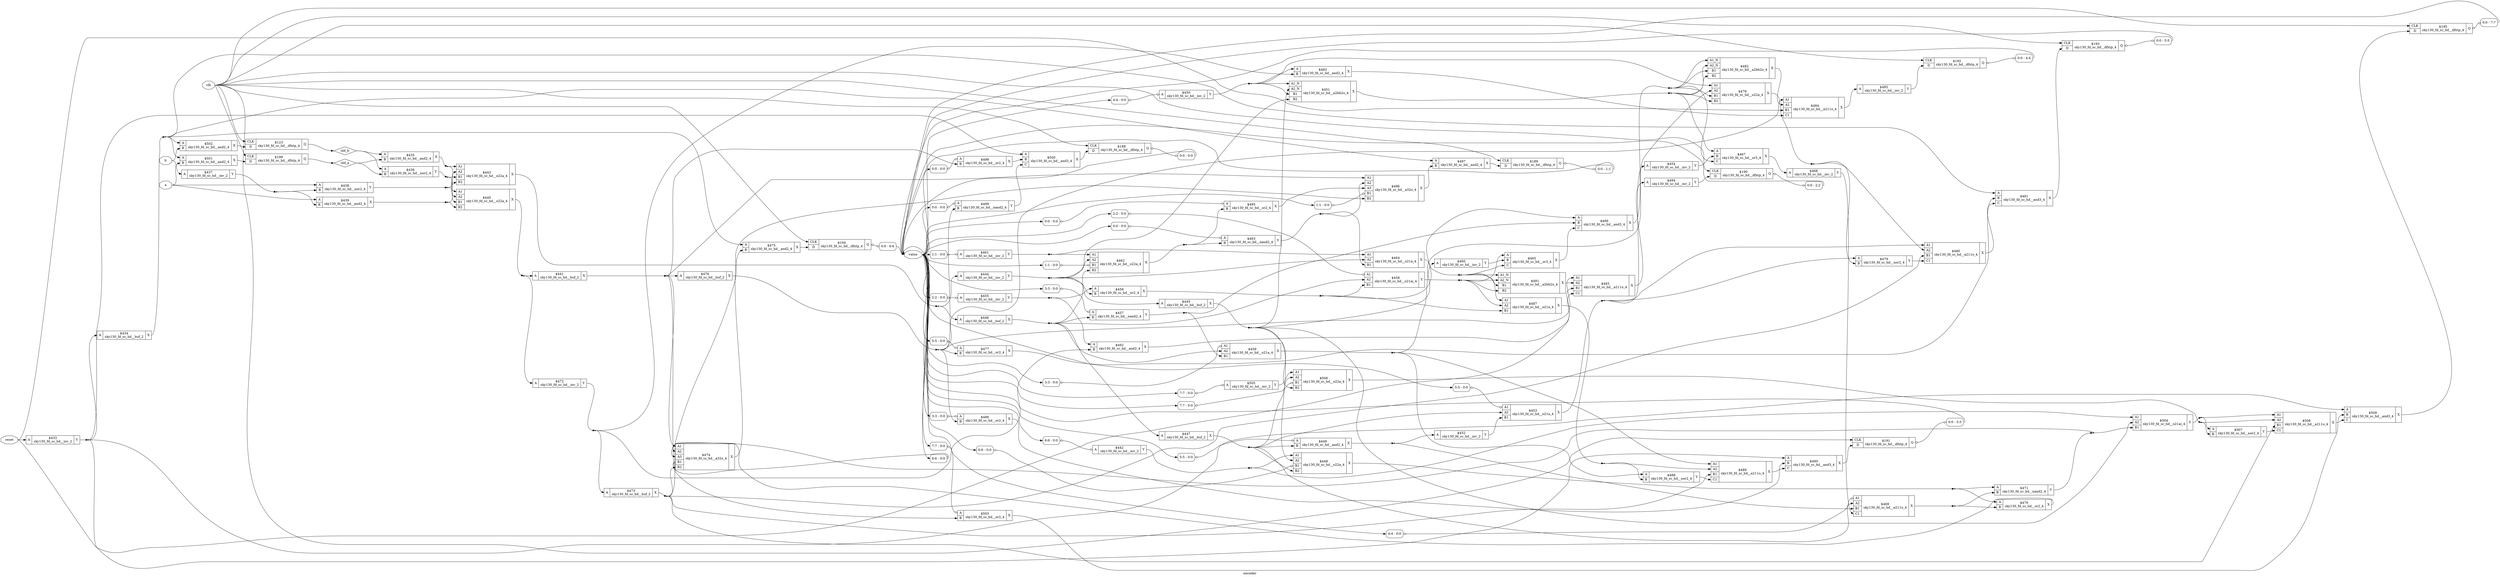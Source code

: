 digraph "encoder" {
label="encoder";
rankdir="LR";
remincross=true;
n78 [ shape=octagon, label="a", color="black", fontcolor="black" ];
n79 [ shape=octagon, label="b", color="black", fontcolor="black" ];
n80 [ shape=octagon, label="clk", color="black", fontcolor="black" ];
n81 [ shape=diamond, label="old_a", color="black", fontcolor="black" ];
n82 [ shape=diamond, label="old_b", color="black", fontcolor="black" ];
n83 [ shape=octagon, label="reset", color="black", fontcolor="black" ];
n84 [ shape=octagon, label="value", color="black", fontcolor="black" ];
c87 [ shape=record, label="{{<p85> A}|$433\nsky130_fd_sc_hd__inv_2|{<p86> Y}}" ];
c89 [ shape=record, label="{{<p85> A}|$434\nsky130_fd_sc_hd__buf_2|{<p88> X}}" ];
c91 [ shape=record, label="{{<p85> A|<p90> B}|$435\nsky130_fd_sc_hd__and2_4|{<p88> X}}" ];
c92 [ shape=record, label="{{<p85> A|<p90> B}|$436\nsky130_fd_sc_hd__nor2_4|{<p86> Y}}" ];
c93 [ shape=record, label="{{<p85> A}|$437\nsky130_fd_sc_hd__inv_2|{<p86> Y}}" ];
c94 [ shape=record, label="{{<p85> A|<p90> B}|$438\nsky130_fd_sc_hd__nor2_4|{<p86> Y}}" ];
c95 [ shape=record, label="{{<p85> A|<p90> B}|$439\nsky130_fd_sc_hd__and2_4|{<p88> X}}" ];
c100 [ shape=record, label="{{<p96> A1|<p97> A2|<p98> B1|<p99> B2}|$440\nsky130_fd_sc_hd__o22a_4|{<p88> X}}" ];
c101 [ shape=record, label="{{<p85> A}|$441\nsky130_fd_sc_hd__buf_2|{<p88> X}}" ];
c102 [ shape=record, label="{{<p85> A}|$442\nsky130_fd_sc_hd__inv_2|{<p86> Y}}" ];
x0 [ shape=record, style=rounded, label="<s0> 6:6 - 0:0 " ];
x0:e -> c102:p85:w [arrowhead=odiamond, arrowtail=odiamond, dir=both, color="black", label=""];
c103 [ shape=record, label="{{<p96> A1|<p97> A2|<p98> B1|<p99> B2}|$443\nsky130_fd_sc_hd__o22a_4|{<p88> X}}" ];
c104 [ shape=record, label="{{<p85> A}|$444\nsky130_fd_sc_hd__inv_2|{<p86> Y}}" ];
c105 [ shape=record, label="{{<p85> A}|$445\nsky130_fd_sc_hd__buf_2|{<p88> X}}" ];
c106 [ shape=record, label="{{<p85> A}|$446\nsky130_fd_sc_hd__buf_2|{<p88> X}}" ];
c107 [ shape=record, label="{{<p85> A}|$447\nsky130_fd_sc_hd__buf_2|{<p88> X}}" ];
c108 [ shape=record, label="{{<p96> A1|<p97> A2|<p98> B1|<p99> B2}|$448\nsky130_fd_sc_hd__o22a_4|{<p88> X}}" ];
x1 [ shape=record, style=rounded, label="<s0> 6:6 - 0:0 " ];
x1:e -> c108:p98:w [arrowhead=odiamond, arrowtail=odiamond, dir=both, color="black", label=""];
c109 [ shape=record, label="{{<p85> A|<p90> B}|$449\nsky130_fd_sc_hd__and2_4|{<p88> X}}" ];
x2 [ shape=record, style=rounded, label="<s0> 5:5 - 0:0 " ];
x2:e -> c109:p85:w [arrowhead=odiamond, arrowtail=odiamond, dir=both, color="black", label=""];
c110 [ shape=record, label="{{<p85> A}|$450\nsky130_fd_sc_hd__inv_2|{<p86> Y}}" ];
x3 [ shape=record, style=rounded, label="<s0> 4:4 - 0:0 " ];
x3:e -> c110:p85:w [arrowhead=odiamond, arrowtail=odiamond, dir=both, color="black", label=""];
c113 [ shape=record, label="{{<p111> A1_N|<p112> A2_N|<p98> B1|<p99> B2}|$451\nsky130_fd_sc_hd__a2bb2o_4|{<p88> X}}" ];
c114 [ shape=record, label="{{<p85> A}|$452\nsky130_fd_sc_hd__inv_2|{<p86> Y}}" ];
c115 [ shape=record, label="{{<p96> A1|<p97> A2|<p98> B1}|$453\nsky130_fd_sc_hd__o21a_4|{<p88> X}}" ];
x4 [ shape=record, style=rounded, label="<s0> 5:5 - 0:0 " ];
x4:e -> c115:p96:w [arrowhead=odiamond, arrowtail=odiamond, dir=both, color="black", label=""];
c116 [ shape=record, label="{{<p85> A}|$454\nsky130_fd_sc_hd__inv_2|{<p86> Y}}" ];
c117 [ shape=record, label="{{<p85> A}|$455\nsky130_fd_sc_hd__inv_2|{<p86> Y}}" ];
x5 [ shape=record, style=rounded, label="<s0> 2:2 - 0:0 " ];
x5:e -> c117:p85:w [arrowhead=odiamond, arrowtail=odiamond, dir=both, color="black", label=""];
c118 [ shape=record, label="{{<p85> A|<p90> B}|$456\nsky130_fd_sc_hd__or2_4|{<p88> X}}" ];
c119 [ shape=record, label="{{<p85> A|<p90> B}|$457\nsky130_fd_sc_hd__nand2_4|{<p86> Y}}" ];
x6 [ shape=record, style=rounded, label="<s0> 3:3 - 0:0 " ];
x6:e -> c119:p85:w [arrowhead=odiamond, arrowtail=odiamond, dir=both, color="black", label=""];
c120 [ shape=record, label="{{<p96> A1|<p97> A2|<p98> B1}|$458\nsky130_fd_sc_hd__o21ai_4|{<p86> Y}}" ];
x7 [ shape=record, style=rounded, label="<s0> 2:2 - 0:0 " ];
x7:e -> c120:p96:w [arrowhead=odiamond, arrowtail=odiamond, dir=both, color="black", label=""];
c121 [ shape=record, label="{{<p96> A1|<p97> A2|<p98> B1}|$459\nsky130_fd_sc_hd__o21a_4|{<p88> X}}" ];
x8 [ shape=record, style=rounded, label="<s0> 3:3 - 0:0 " ];
x8:e -> c121:p96:w [arrowhead=odiamond, arrowtail=odiamond, dir=both, color="black", label=""];
c122 [ shape=record, label="{{<p85> A}|$460\nsky130_fd_sc_hd__inv_2|{<p86> Y}}" ];
c123 [ shape=record, label="{{<p85> A}|$461\nsky130_fd_sc_hd__inv_2|{<p86> Y}}" ];
x9 [ shape=record, style=rounded, label="<s0> 1:1 - 0:0 " ];
x9:e -> c123:p85:w [arrowhead=odiamond, arrowtail=odiamond, dir=both, color="black", label=""];
c124 [ shape=record, label="{{<p96> A1|<p97> A2|<p98> B1|<p99> B2}|$462\nsky130_fd_sc_hd__o22a_4|{<p88> X}}" ];
x10 [ shape=record, style=rounded, label="<s0> 1:1 - 0:0 " ];
x10:e -> c124:p98:w [arrowhead=odiamond, arrowtail=odiamond, dir=both, color="black", label=""];
c125 [ shape=record, label="{{<p85> A|<p90> B}|$463\nsky130_fd_sc_hd__nand2_4|{<p86> Y}}" ];
x11 [ shape=record, style=rounded, label="<s0> 0:0 - 0:0 " ];
x11:e -> c125:p85:w [arrowhead=odiamond, arrowtail=odiamond, dir=both, color="black", label=""];
c126 [ shape=record, label="{{<p96> A1|<p97> A2|<p98> B1}|$464\nsky130_fd_sc_hd__o21a_4|{<p88> X}}" ];
c128 [ shape=record, label="{{<p85> A|<p90> B|<p127> C}|$465\nsky130_fd_sc_hd__or3_4|{<p88> X}}" ];
c129 [ shape=record, label="{{<p85> A|<p90> B|<p127> C}|$466\nsky130_fd_sc_hd__and3_4|{<p88> X}}" ];
c130 [ shape=record, label="{{<p85> A|<p90> B|<p127> C}|$467\nsky130_fd_sc_hd__or3_4|{<p88> X}}" ];
c131 [ shape=record, label="{{<p85> A}|$468\nsky130_fd_sc_hd__inv_2|{<p86> Y}}" ];
c133 [ shape=record, label="{{<p96> A1|<p97> A2|<p98> B1|<p132> C1}|$469\nsky130_fd_sc_hd__a211o_4|{<p88> X}}" ];
x12 [ shape=record, style=rounded, label="<s0> 4:4 - 0:0 " ];
x12:e -> c133:p96:w [arrowhead=odiamond, arrowtail=odiamond, dir=both, color="black", label=""];
c134 [ shape=record, label="{{<p85> A|<p90> B}|$470\nsky130_fd_sc_hd__or2_4|{<p88> X}}" ];
c135 [ shape=record, label="{{<p85> A|<p90> B}|$471\nsky130_fd_sc_hd__nand2_4|{<p86> Y}}" ];
c136 [ shape=record, label="{{<p85> A}|$472\nsky130_fd_sc_hd__inv_2|{<p86> Y}}" ];
c137 [ shape=record, label="{{<p85> A}|$473\nsky130_fd_sc_hd__buf_2|{<p88> X}}" ];
c139 [ shape=record, label="{{<p96> A1|<p97> A2|<p138> A3|<p98> B1|<p99> B2}|$474\nsky130_fd_sc_hd__a32o_4|{<p88> X}}" ];
x13 [ shape=record, style=rounded, label="<s0> 6:6 - 0:0 " ];
x13:e -> c139:p98:w [arrowhead=odiamond, arrowtail=odiamond, dir=both, color="black", label=""];
c140 [ shape=record, label="{{<p85> A|<p90> B}|$475\nsky130_fd_sc_hd__and2_4|{<p88> X}}" ];
c141 [ shape=record, label="{{<p85> A}|$476\nsky130_fd_sc_hd__buf_2|{<p88> X}}" ];
c142 [ shape=record, label="{{<p85> A|<p90> B}|$477\nsky130_fd_sc_hd__or2_4|{<p88> X}}" ];
x14 [ shape=record, style=rounded, label="<s0> 5:5 - 0:0 " ];
x14:e -> c142:p85:w [arrowhead=odiamond, arrowtail=odiamond, dir=both, color="black", label=""];
c143 [ shape=record, label="{{<p96> A1|<p97> A2|<p98> B1|<p99> B2}|$478\nsky130_fd_sc_hd__o22a_4|{<p88> X}}" ];
c144 [ shape=record, label="{{<p85> A|<p90> B}|$479\nsky130_fd_sc_hd__nor2_4|{<p86> Y}}" ];
c145 [ shape=record, label="{{<p96> A1|<p97> A2|<p98> B1|<p132> C1}|$480\nsky130_fd_sc_hd__a211o_4|{<p88> X}}" ];
c146 [ shape=record, label="{{<p85> A|<p90> B|<p127> C}|$481\nsky130_fd_sc_hd__and3_4|{<p88> X}}" ];
c147 [ shape=record, label="{{<p111> A1_N|<p112> A2_N|<p98> B1|<p99> B2}|$482\nsky130_fd_sc_hd__a2bb2o_4|{<p88> X}}" ];
c148 [ shape=record, label="{{<p85> A|<p90> B}|$483\nsky130_fd_sc_hd__and2_4|{<p88> X}}" ];
c149 [ shape=record, label="{{<p96> A1|<p97> A2|<p98> B1|<p132> C1}|$484\nsky130_fd_sc_hd__a211o_4|{<p88> X}}" ];
c150 [ shape=record, label="{{<p85> A}|$485\nsky130_fd_sc_hd__inv_2|{<p86> Y}}" ];
c151 [ shape=record, label="{{<p85> A|<p90> B}|$486\nsky130_fd_sc_hd__or2_4|{<p88> X}}" ];
x15 [ shape=record, style=rounded, label="<s0> 3:3 - 0:0 " ];
x15:e -> c151:p85:w [arrowhead=odiamond, arrowtail=odiamond, dir=both, color="black", label=""];
c152 [ shape=record, label="{{<p96> A1|<p97> A2|<p98> B1}|$487\nsky130_fd_sc_hd__o21a_4|{<p88> X}}" ];
c153 [ shape=record, label="{{<p85> A|<p90> B}|$488\nsky130_fd_sc_hd__nor2_4|{<p86> Y}}" ];
c154 [ shape=record, label="{{<p96> A1|<p97> A2|<p98> B1|<p132> C1}|$489\nsky130_fd_sc_hd__a211o_4|{<p88> X}}" ];
c155 [ shape=record, label="{{<p85> A|<p90> B|<p127> C}|$490\nsky130_fd_sc_hd__and3_4|{<p88> X}}" ];
c156 [ shape=record, label="{{<p111> A1_N|<p112> A2_N|<p98> B1|<p99> B2}|$491\nsky130_fd_sc_hd__a2bb2o_4|{<p88> X}}" ];
c157 [ shape=record, label="{{<p85> A|<p90> B}|$492\nsky130_fd_sc_hd__and2_4|{<p88> X}}" ];
c158 [ shape=record, label="{{<p96> A1|<p97> A2|<p98> B1|<p132> C1}|$493\nsky130_fd_sc_hd__a211o_4|{<p88> X}}" ];
c159 [ shape=record, label="{{<p85> A}|$494\nsky130_fd_sc_hd__inv_2|{<p86> Y}}" ];
c160 [ shape=record, label="{{<p85> A|<p90> B}|$495\nsky130_fd_sc_hd__or2_4|{<p88> X}}" ];
x16 [ shape=record, style=rounded, label="<s0> 0:0 - 0:0 " ];
x16:e -> c160:p85:w [arrowhead=odiamond, arrowtail=odiamond, dir=both, color="black", label=""];
c161 [ shape=record, label="{{<p96> A1|<p97> A2|<p138> A3|<p98> B1|<p99> B2}|$496\nsky130_fd_sc_hd__a32o_4|{<p88> X}}" ];
x17 [ shape=record, style=rounded, label="<s0> 1:1 - 0:0 " ];
x17:e -> c161:p98:w [arrowhead=odiamond, arrowtail=odiamond, dir=both, color="black", label=""];
c162 [ shape=record, label="{{<p85> A|<p90> B}|$497\nsky130_fd_sc_hd__and2_4|{<p88> X}}" ];
c163 [ shape=record, label="{{<p85> A|<p90> B}|$498\nsky130_fd_sc_hd__or2_4|{<p88> X}}" ];
x18 [ shape=record, style=rounded, label="<s0> 0:0 - 0:0 " ];
x18:e -> c163:p85:w [arrowhead=odiamond, arrowtail=odiamond, dir=both, color="black", label=""];
c164 [ shape=record, label="{{<p85> A|<p90> B}|$499\nsky130_fd_sc_hd__nand2_4|{<p86> Y}}" ];
x19 [ shape=record, style=rounded, label="<s0> 0:0 - 0:0 " ];
x19:e -> c164:p85:w [arrowhead=odiamond, arrowtail=odiamond, dir=both, color="black", label=""];
c165 [ shape=record, label="{{<p85> A|<p90> B|<p127> C}|$500\nsky130_fd_sc_hd__and3_4|{<p88> X}}" ];
c166 [ shape=record, label="{{<p85> A|<p90> B}|$501\nsky130_fd_sc_hd__and2_4|{<p88> X}}" ];
c167 [ shape=record, label="{{<p85> A|<p90> B}|$502\nsky130_fd_sc_hd__and2_4|{<p88> X}}" ];
c168 [ shape=record, label="{{<p85> A|<p90> B}|$503\nsky130_fd_sc_hd__or2_4|{<p88> X}}" ];
x20 [ shape=record, style=rounded, label="<s0> 7:7 - 0:0 " ];
x20:e -> c168:p85:w [arrowhead=odiamond, arrowtail=odiamond, dir=both, color="black", label=""];
c169 [ shape=record, label="{{<p96> A1|<p97> A2|<p98> B1}|$504\nsky130_fd_sc_hd__o21ai_4|{<p86> Y}}" ];
c170 [ shape=record, label="{{<p85> A}|$505\nsky130_fd_sc_hd__inv_2|{<p86> Y}}" ];
x21 [ shape=record, style=rounded, label="<s0> 7:7 - 0:0 " ];
x21:e -> c170:p85:w [arrowhead=odiamond, arrowtail=odiamond, dir=both, color="black", label=""];
c171 [ shape=record, label="{{<p96> A1|<p97> A2|<p98> B1|<p99> B2}|$506\nsky130_fd_sc_hd__o22a_4|{<p88> X}}" ];
x22 [ shape=record, style=rounded, label="<s0> 7:7 - 0:0 " ];
x22:e -> c171:p98:w [arrowhead=odiamond, arrowtail=odiamond, dir=both, color="black", label=""];
c172 [ shape=record, label="{{<p85> A|<p90> B}|$507\nsky130_fd_sc_hd__nor2_4|{<p86> Y}}" ];
c173 [ shape=record, label="{{<p96> A1|<p97> A2|<p98> B1|<p132> C1}|$508\nsky130_fd_sc_hd__a211o_4|{<p88> X}}" ];
c174 [ shape=record, label="{{<p85> A|<p90> B|<p127> C}|$509\nsky130_fd_sc_hd__and3_4|{<p88> X}}" ];
c178 [ shape=record, label="{{<p175> CLK|<p176> D}|$123\nsky130_fd_sc_hd__dfxtp_4|{<p177> Q}}" ];
c179 [ shape=record, label="{{<p175> CLK|<p176> D}|$199\nsky130_fd_sc_hd__dfxtp_4|{<p177> Q}}" ];
c180 [ shape=record, label="{{<p175> CLK|<p176> D}|$188\nsky130_fd_sc_hd__dfxtp_4|{<p177> Q}}" ];
x23 [ shape=record, style=rounded, label="<s0> 0:0 - 0:0 " ];
c180:p177:e -> x23:w [arrowhead=odiamond, arrowtail=odiamond, dir=both, color="black", label=""];
c181 [ shape=record, label="{{<p175> CLK|<p176> D}|$189\nsky130_fd_sc_hd__dfxtp_4|{<p177> Q}}" ];
x24 [ shape=record, style=rounded, label="<s0> 0:0 - 1:1 " ];
c181:p177:e -> x24:w [arrowhead=odiamond, arrowtail=odiamond, dir=both, color="black", label=""];
c182 [ shape=record, label="{{<p175> CLK|<p176> D}|$190\nsky130_fd_sc_hd__dfxtp_4|{<p177> Q}}" ];
x25 [ shape=record, style=rounded, label="<s0> 0:0 - 2:2 " ];
c182:p177:e -> x25:w [arrowhead=odiamond, arrowtail=odiamond, dir=both, color="black", label=""];
c183 [ shape=record, label="{{<p175> CLK|<p176> D}|$191\nsky130_fd_sc_hd__dfxtp_4|{<p177> Q}}" ];
x26 [ shape=record, style=rounded, label="<s0> 0:0 - 3:3 " ];
c183:p177:e -> x26:w [arrowhead=odiamond, arrowtail=odiamond, dir=both, color="black", label=""];
c184 [ shape=record, label="{{<p175> CLK|<p176> D}|$192\nsky130_fd_sc_hd__dfxtp_4|{<p177> Q}}" ];
x27 [ shape=record, style=rounded, label="<s0> 0:0 - 4:4 " ];
c184:p177:e -> x27:w [arrowhead=odiamond, arrowtail=odiamond, dir=both, color="black", label=""];
c185 [ shape=record, label="{{<p175> CLK|<p176> D}|$193\nsky130_fd_sc_hd__dfxtp_4|{<p177> Q}}" ];
x28 [ shape=record, style=rounded, label="<s0> 0:0 - 5:5 " ];
c185:p177:e -> x28:w [arrowhead=odiamond, arrowtail=odiamond, dir=both, color="black", label=""];
c186 [ shape=record, label="{{<p175> CLK|<p176> D}|$194\nsky130_fd_sc_hd__dfxtp_4|{<p177> Q}}" ];
x29 [ shape=record, style=rounded, label="<s0> 0:0 - 6:6 " ];
c186:p177:e -> x29:w [arrowhead=odiamond, arrowtail=odiamond, dir=both, color="black", label=""];
c187 [ shape=record, label="{{<p175> CLK|<p176> D}|$195\nsky130_fd_sc_hd__dfxtp_4|{<p177> Q}}" ];
x30 [ shape=record, style=rounded, label="<s0> 0:0 - 7:7 " ];
c187:p177:e -> x30:w [arrowhead=odiamond, arrowtail=odiamond, dir=both, color="black", label=""];
c167:p88:e -> c178:p176:w [color="black", label=""];
c174:p88:e -> c187:p176:w [color="black", label=""];
n11 [ shape=point ];
c87:p86:e -> n11:w [color="black", label=""];
n11:e -> c155:p85:w [color="black", label=""];
n11:e -> c165:p85:w [color="black", label=""];
n11:e -> c174:p85:w [color="black", label=""];
n11:e -> c89:p85:w [color="black", label=""];
n12 [ shape=point ];
c89:p88:e -> n12:w [color="black", label=""];
n12:e -> c140:p85:w [color="black", label=""];
n12:e -> c146:p85:w [color="black", label=""];
n12:e -> c162:p85:w [color="black", label=""];
n12:e -> c166:p85:w [color="black", label=""];
n12:e -> c167:p85:w [color="black", label=""];
n13 [ shape=point ];
c91:p88:e -> n13:w [color="black", label=""];
n13:e -> c100:p96:w [color="black", label=""];
n13:e -> c103:p96:w [color="black", label=""];
n14 [ shape=point ];
c92:p86:e -> n14:w [color="black", label=""];
n14:e -> c100:p97:w [color="black", label=""];
n14:e -> c103:p98:w [color="black", label=""];
n15 [ shape=point ];
c93:p86:e -> n15:w [color="black", label=""];
n15:e -> c94:p90:w [color="black", label=""];
n15:e -> c95:p90:w [color="black", label=""];
n16 [ shape=point ];
c94:p86:e -> n16:w [color="black", label=""];
n16:e -> c100:p98:w [color="black", label=""];
n16:e -> c103:p97:w [color="black", label=""];
n17 [ shape=point ];
c95:p88:e -> n17:w [color="black", label=""];
n17:e -> c100:p99:w [color="black", label=""];
n17:e -> c103:p99:w [color="black", label=""];
n18 [ shape=point ];
c100:p88:e -> n18:w [color="black", label=""];
n18:e -> c101:p85:w [color="black", label=""];
n18:e -> c136:p85:w [color="black", label=""];
n19 [ shape=point ];
c101:p88:e -> n19:w [color="black", label=""];
n19:e -> c139:p96:w [color="black", label=""];
n19:e -> c141:p85:w [color="black", label=""];
n19:e -> c161:p96:w [color="black", label=""];
n19:e -> c163:p90:w [color="black", label=""];
n19:e -> c168:p90:w [color="black", label=""];
c166:p88:e -> c179:p176:w [color="black", label=""];
n20 [ shape=point ];
c102:p86:e -> n20:w [color="black", label=""];
n20:e -> c108:p96:w [color="black", label=""];
n20:e -> c169:p96:w [color="black", label=""];
n21 [ shape=point ];
c103:p88:e -> n21:w [color="black", label=""];
n21:e -> c104:p85:w [color="black", label=""];
n21:e -> c106:p85:w [color="black", label=""];
n22 [ shape=point ];
c104:p86:e -> n22:w [color="black", label=""];
n22:e -> c105:p85:w [color="black", label=""];
n22:e -> c113:p99:w [color="black", label=""];
n22:e -> c118:p90:w [color="black", label=""];
n22:e -> c124:p97:w [color="black", label=""];
n22:e -> c126:p97:w [color="black", label=""];
n23 [ shape=point ];
c105:p88:e -> n23:w [color="black", label=""];
n23:e -> c108:p97:w [color="black", label=""];
n23:e -> c113:p112:w [color="black", label=""];
n23:e -> c143:p97:w [color="black", label=""];
n23:e -> c169:p97:w [color="black", label=""];
n23:e -> c171:p99:w [color="black", label=""];
n24 [ shape=point ];
c106:p88:e -> n24:w [color="black", label=""];
n24:e -> c107:p85:w [color="black", label=""];
n24:e -> c119:p90:w [color="black", label=""];
n24:e -> c120:p97:w [color="black", label=""];
n24:e -> c121:p97:w [color="black", label=""];
n24:e -> c124:p99:w [color="black", label=""];
n25 [ shape=point ];
c107:p88:e -> n25:w [color="black", label=""];
n25:e -> c108:p99:w [color="black", label=""];
n25:e -> c109:p90:w [color="black", label=""];
n25:e -> c115:p97:w [color="black", label=""];
n25:e -> c133:p97:w [color="black", label=""];
n25:e -> c171:p97:w [color="black", label=""];
n26 [ shape=point ];
c108:p88:e -> n26:w [color="black", label=""];
n26:e -> c134:p85:w [color="black", label=""];
n26:e -> c135:p85:w [color="black", label=""];
n27 [ shape=point ];
c109:p88:e -> n27:w [color="black", label=""];
n27:e -> c114:p85:w [color="black", label=""];
n27:e -> c133:p98:w [color="black", label=""];
n28 [ shape=point ];
c110:p86:e -> n28:w [color="black", label=""];
n28:e -> c113:p111:w [color="black", label=""];
n28:e -> c113:p98:w [color="black", label=""];
n28:e -> c143:p96:w [color="black", label=""];
n28:e -> c148:p85:w [color="black", label=""];
n29 [ shape=point ];
c113:p88:e -> n29:w [color="black", label=""];
n29:e -> c130:p85:w [color="black", label=""];
n29:e -> c143:p99:w [color="black", label=""];
n29:e -> c147:p112:w [color="black", label=""];
n29:e -> c147:p99:w [color="black", label=""];
c165:p88:e -> c180:p176:w [color="black", label=""];
c114:p86:e -> c115:p98:w [color="black", label=""];
n31 [ shape=point ];
c115:p88:e -> n31:w [color="black", label=""];
n31:e -> c116:p85:w [color="black", label=""];
n31:e -> c144:p85:w [color="black", label=""];
n31:e -> c145:p96:w [color="black", label=""];
c116:p86:e -> c130:p90:w [color="black", label=""];
n33 [ shape=point ];
c117:p86:e -> n33:w [color="black", label=""];
n33:e -> c118:p85:w [color="black", label=""];
n33:e -> c157:p85:w [color="black", label=""];
n34 [ shape=point ];
c118:p88:e -> n34:w [color="black", label=""];
n34:e -> c120:p98:w [color="black", label=""];
n34:e -> c129:p85:w [color="black", label=""];
n34:e -> c152:p98:w [color="black", label=""];
n35 [ shape=point ];
c119:p86:e -> n35:w [color="black", label=""];
n35:e -> c121:p98:w [color="black", label=""];
n35:e -> c129:p90:w [color="black", label=""];
n36 [ shape=point ];
c120:p86:e -> n36:w [color="black", label=""];
n36:e -> c128:p85:w [color="black", label=""];
n36:e -> c152:p97:w [color="black", label=""];
n36:e -> c156:p112:w [color="black", label=""];
n36:e -> c156:p99:w [color="black", label=""];
n37 [ shape=point ];
c121:p88:e -> n37:w [color="black", label=""];
n37:e -> c122:p85:w [color="black", label=""];
n37:e -> c153:p85:w [color="black", label=""];
n37:e -> c154:p96:w [color="black", label=""];
c122:p86:e -> c128:p90:w [color="black", label=""];
n39 [ shape=point ];
c123:p86:e -> n39:w [color="black", label=""];
n39:e -> c124:p96:w [color="black", label=""];
n39:e -> c126:p96:w [color="black", label=""];
c162:p88:e -> c181:p176:w [color="black", label=""];
n40 [ shape=point ];
c124:p88:e -> n40:w [color="black", label=""];
n40:e -> c125:p90:w [color="black", label=""];
n40:e -> c160:p90:w [color="black", label=""];
n41 [ shape=point ];
c125:p86:e -> n41:w [color="black", label=""];
n41:e -> c126:p98:w [color="black", label=""];
n41:e -> c161:p97:w [color="black", label=""];
n42 [ shape=point ];
c126:p88:e -> n42:w [color="black", label=""];
n42:e -> c128:p127:w [color="black", label=""];
n42:e -> c152:p96:w [color="black", label=""];
n42:e -> c156:p111:w [color="black", label=""];
n42:e -> c156:p98:w [color="black", label=""];
c128:p88:e -> c129:p127:w [color="black", label=""];
n44 [ shape=point ];
c129:p88:e -> n44:w [color="black", label=""];
n44:e -> c130:p127:w [color="black", label=""];
n44:e -> c143:p98:w [color="black", label=""];
n44:e -> c147:p111:w [color="black", label=""];
n44:e -> c147:p98:w [color="black", label=""];
c130:p88:e -> c131:p85:w [color="black", label=""];
c131:p86:e -> c133:p132:w [color="black", label=""];
n47 [ shape=point ];
c133:p88:e -> n47:w [color="black", label=""];
n47:e -> c134:p90:w [color="black", label=""];
n47:e -> c135:p90:w [color="black", label=""];
c134:p88:e -> c139:p97:w [color="black", label=""];
n49 [ shape=point ];
c135:p86:e -> n49:w [color="black", label=""];
n49:e -> c139:p138:w [color="black", label=""];
n49:e -> c169:p98:w [color="black", label=""];
c159:p86:e -> c182:p176:w [color="black", label=""];
n50 [ shape=point ];
c136:p86:e -> n50:w [color="black", label=""];
n50:e -> c137:p85:w [color="black", label=""];
n50:e -> c148:p90:w [color="black", label=""];
n50:e -> c157:p90:w [color="black", label=""];
n51 [ shape=point ];
c137:p88:e -> n51:w [color="black", label=""];
n51:e -> c139:p99:w [color="black", label=""];
n51:e -> c145:p98:w [color="black", label=""];
n51:e -> c154:p98:w [color="black", label=""];
n51:e -> c161:p99:w [color="black", label=""];
n51:e -> c173:p98:w [color="black", label=""];
c139:p88:e -> c140:p90:w [color="black", label=""];
n53 [ shape=point ];
c141:p88:e -> n53:w [color="black", label=""];
n53:e -> c142:p90:w [color="black", label=""];
n53:e -> c149:p96:w [color="black", label=""];
n53:e -> c151:p90:w [color="black", label=""];
n53:e -> c158:p96:w [color="black", label=""];
n53:e -> c164:p90:w [color="black", label=""];
c142:p88:e -> c146:p90:w [color="black", label=""];
n55 [ shape=point ];
c143:p88:e -> n55:w [color="black", label=""];
n55:e -> c144:p90:w [color="black", label=""];
n55:e -> c145:p97:w [color="black", label=""];
c144:p86:e -> c145:p132:w [color="black", label=""];
c145:p88:e -> c146:p127:w [color="black", label=""];
c147:p88:e -> c149:p97:w [color="black", label=""];
c148:p88:e -> c149:p132:w [color="black", label=""];
c155:p88:e -> c183:p176:w [color="black", label=""];
c149:p88:e -> c150:p85:w [color="black", label=""];
c151:p88:e -> c155:p90:w [color="black", label=""];
n62 [ shape=point ];
c152:p88:e -> n62:w [color="black", label=""];
n62:e -> c153:p90:w [color="black", label=""];
n62:e -> c154:p97:w [color="black", label=""];
c153:p86:e -> c154:p132:w [color="black", label=""];
c154:p88:e -> c155:p127:w [color="black", label=""];
c156:p88:e -> c158:p97:w [color="black", label=""];
c157:p88:e -> c158:p132:w [color="black", label=""];
c158:p88:e -> c159:p85:w [color="black", label=""];
c160:p88:e -> c161:p138:w [color="black", label=""];
c161:p88:e -> c162:p90:w [color="black", label=""];
c150:p86:e -> c184:p176:w [color="black", label=""];
c163:p88:e -> c165:p90:w [color="black", label=""];
c164:p86:e -> c165:p127:w [color="black", label=""];
c168:p88:e -> c174:p90:w [color="black", label=""];
n73 [ shape=point ];
c169:p86:e -> n73:w [color="black", label=""];
n73:e -> c172:p85:w [color="black", label=""];
n73:e -> c173:p96:w [color="black", label=""];
c170:p86:e -> c171:p96:w [color="black", label=""];
n75 [ shape=point ];
c171:p88:e -> n75:w [color="black", label=""];
n75:e -> c172:p90:w [color="black", label=""];
n75:e -> c173:p97:w [color="black", label=""];
c172:p86:e -> c173:p132:w [color="black", label=""];
c173:p88:e -> c174:p127:w [color="black", label=""];
n78:e -> c166:p90:w [color="black", label=""];
n78:e -> c94:p85:w [color="black", label=""];
n78:e -> c95:p85:w [color="black", label=""];
n79:e -> c167:p90:w [color="black", label=""];
n79:e -> c93:p85:w [color="black", label=""];
c146:p88:e -> c185:p176:w [color="black", label=""];
n80:e -> c178:p175:w [color="black", label=""];
n80:e -> c179:p175:w [color="black", label=""];
n80:e -> c180:p175:w [color="black", label=""];
n80:e -> c181:p175:w [color="black", label=""];
n80:e -> c182:p175:w [color="black", label=""];
n80:e -> c183:p175:w [color="black", label=""];
n80:e -> c184:p175:w [color="black", label=""];
n80:e -> c185:p175:w [color="black", label=""];
n80:e -> c186:p175:w [color="black", label=""];
n80:e -> c187:p175:w [color="black", label=""];
c179:p177:e -> n81:w [color="black", label=""];
n81:e -> c91:p90:w [color="black", label=""];
n81:e -> c92:p90:w [color="black", label=""];
c178:p177:e -> n82:w [color="black", label=""];
n82:e -> c91:p85:w [color="black", label=""];
n82:e -> c92:p85:w [color="black", label=""];
n83:e -> c149:p98:w [color="black", label=""];
n83:e -> c158:p98:w [color="black", label=""];
n83:e -> c87:p85:w [color="black", label=""];
x23:s0:e -> n84:w [color="black", label=""];
x24:s0:e -> n84:w [color="black", label=""];
x25:s0:e -> n84:w [color="black", label=""];
x26:s0:e -> n84:w [color="black", label=""];
x27:s0:e -> n84:w [color="black", label=""];
x28:s0:e -> n84:w [color="black", label=""];
x29:s0:e -> n84:w [color="black", label=""];
x30:s0:e -> n84:w [color="black", label=""];
n84:e -> x0:s0:w [color="black", label=""];
n84:e -> x10:s0:w [color="black", label=""];
n84:e -> x11:s0:w [color="black", label=""];
n84:e -> x12:s0:w [color="black", label=""];
n84:e -> x13:s0:w [color="black", label=""];
n84:e -> x14:s0:w [color="black", label=""];
n84:e -> x15:s0:w [color="black", label=""];
n84:e -> x16:s0:w [color="black", label=""];
n84:e -> x17:s0:w [color="black", label=""];
n84:e -> x18:s0:w [color="black", label=""];
n84:e -> x19:s0:w [color="black", label=""];
n84:e -> x1:s0:w [color="black", label=""];
n84:e -> x20:s0:w [color="black", label=""];
n84:e -> x21:s0:w [color="black", label=""];
n84:e -> x22:s0:w [color="black", label=""];
n84:e -> x2:s0:w [color="black", label=""];
n84:e -> x3:s0:w [color="black", label=""];
n84:e -> x4:s0:w [color="black", label=""];
n84:e -> x5:s0:w [color="black", label=""];
n84:e -> x6:s0:w [color="black", label=""];
n84:e -> x7:s0:w [color="black", label=""];
n84:e -> x8:s0:w [color="black", label=""];
n84:e -> x9:s0:w [color="black", label=""];
c140:p88:e -> c186:p176:w [color="black", label=""];
}

